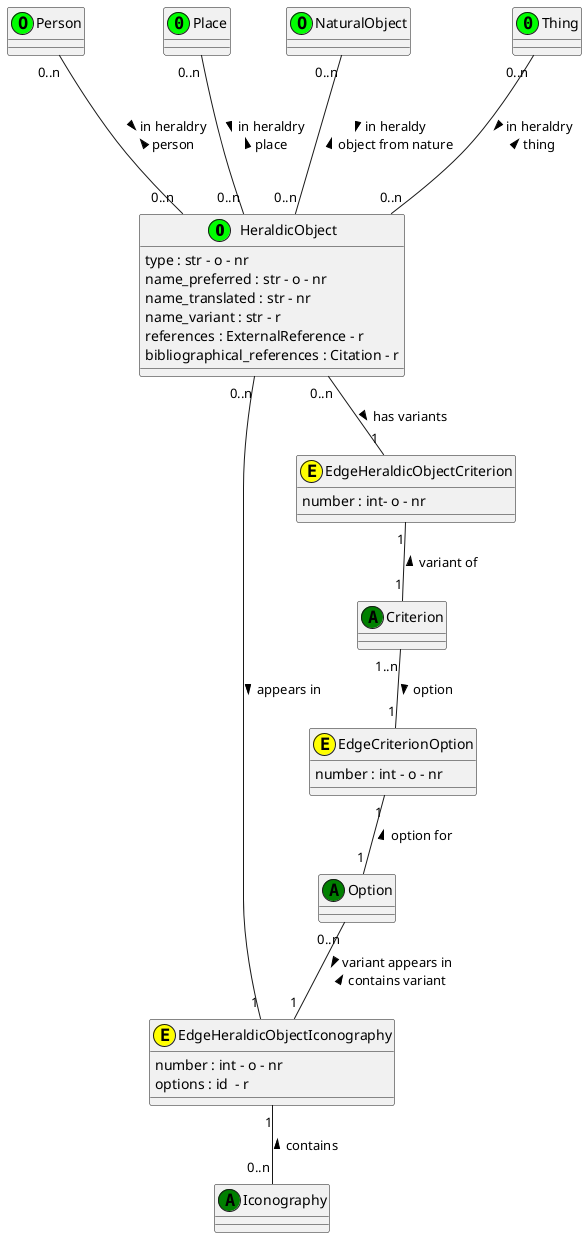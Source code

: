 @startuml HeraldicObject

class HeraldicObject <<(O,lime)>>
HeraldicObject : type : str - o - nr 
HeraldicObject : name_preferred : str - o - nr 
HeraldicObject : name_translated : str - nr 
HeraldicObject : name_variant : str - r 
HeraldicObject : references : ExternalReference - r 
HeraldicObject : bibliographical_references : Citation - r

class Person <<(O,lime)>>

class Place <<(0,lime)>>

class NaturalObject <<(O,lime)>>

class Thing <<(0,lime)>>

class Criterion <<(A,green)>>

class Option <<(A,green)>>

class Iconography <<(A,green)>>

class EdgeHeraldicObjectIconography <<(E,yellow)>>
EdgeHeraldicObjectIconography : number : int - o - nr
EdgeHeraldicObjectIconography : options : id  - r

class EdgeHeraldicObjectCriterion <<(E,yellow)>>
EdgeHeraldicObjectCriterion : number : int- o - nr

class EdgeCriterionOption <<(E,yellow)>>
EdgeCriterionOption : number : int - o - nr

HeraldicObject "0..n" -- "1" EdgeHeraldicObjectCriterion : has variants >
EdgeHeraldicObjectCriterion "1" -- "1" Criterion : variant of <

HeraldicObject "0..n" -- "1" EdgeHeraldicObjectIconography : appears in >
EdgeHeraldicObjectIconography "1" -- "0..n" Iconography : contains <

Criterion "1..n" -- "1" EdgeCriterionOption : option >
EdgeCriterionOption "1" -- "1" Option : < option for

Option "0..n" -- "1" EdgeHeraldicObjectIconography : > variant appears in \n contains variant <

Person "0..n" --- "0..n" HeraldicObject: > in heraldry \n person <

Place "0..n" --- "0..n" HeraldicObject: > in heraldry \n place <

NaturalObject "0..n" --- "0..n" HeraldicObject: > in heraldy \n  object from nature <

Thing "0..n" --- "0..n" HeraldicObject: > in heraldry \n thing <

@enduml